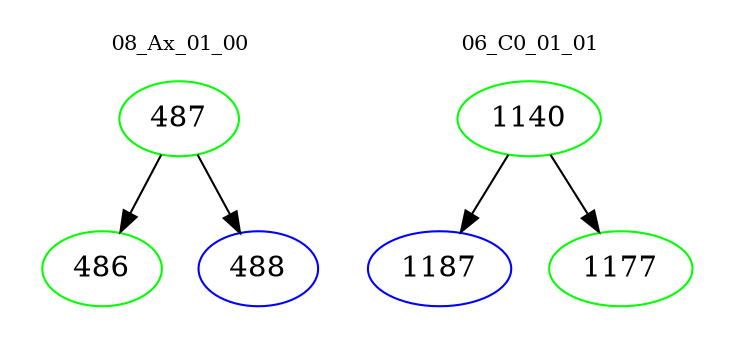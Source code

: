 digraph{
subgraph cluster_0 {
color = white
label = "08_Ax_01_00";
fontsize=10;
T0_487 [label="487", color="green"]
T0_487 -> T0_486 [color="black"]
T0_486 [label="486", color="green"]
T0_487 -> T0_488 [color="black"]
T0_488 [label="488", color="blue"]
}
subgraph cluster_1 {
color = white
label = "06_C0_01_01";
fontsize=10;
T1_1140 [label="1140", color="green"]
T1_1140 -> T1_1187 [color="black"]
T1_1187 [label="1187", color="blue"]
T1_1140 -> T1_1177 [color="black"]
T1_1177 [label="1177", color="green"]
}
}
